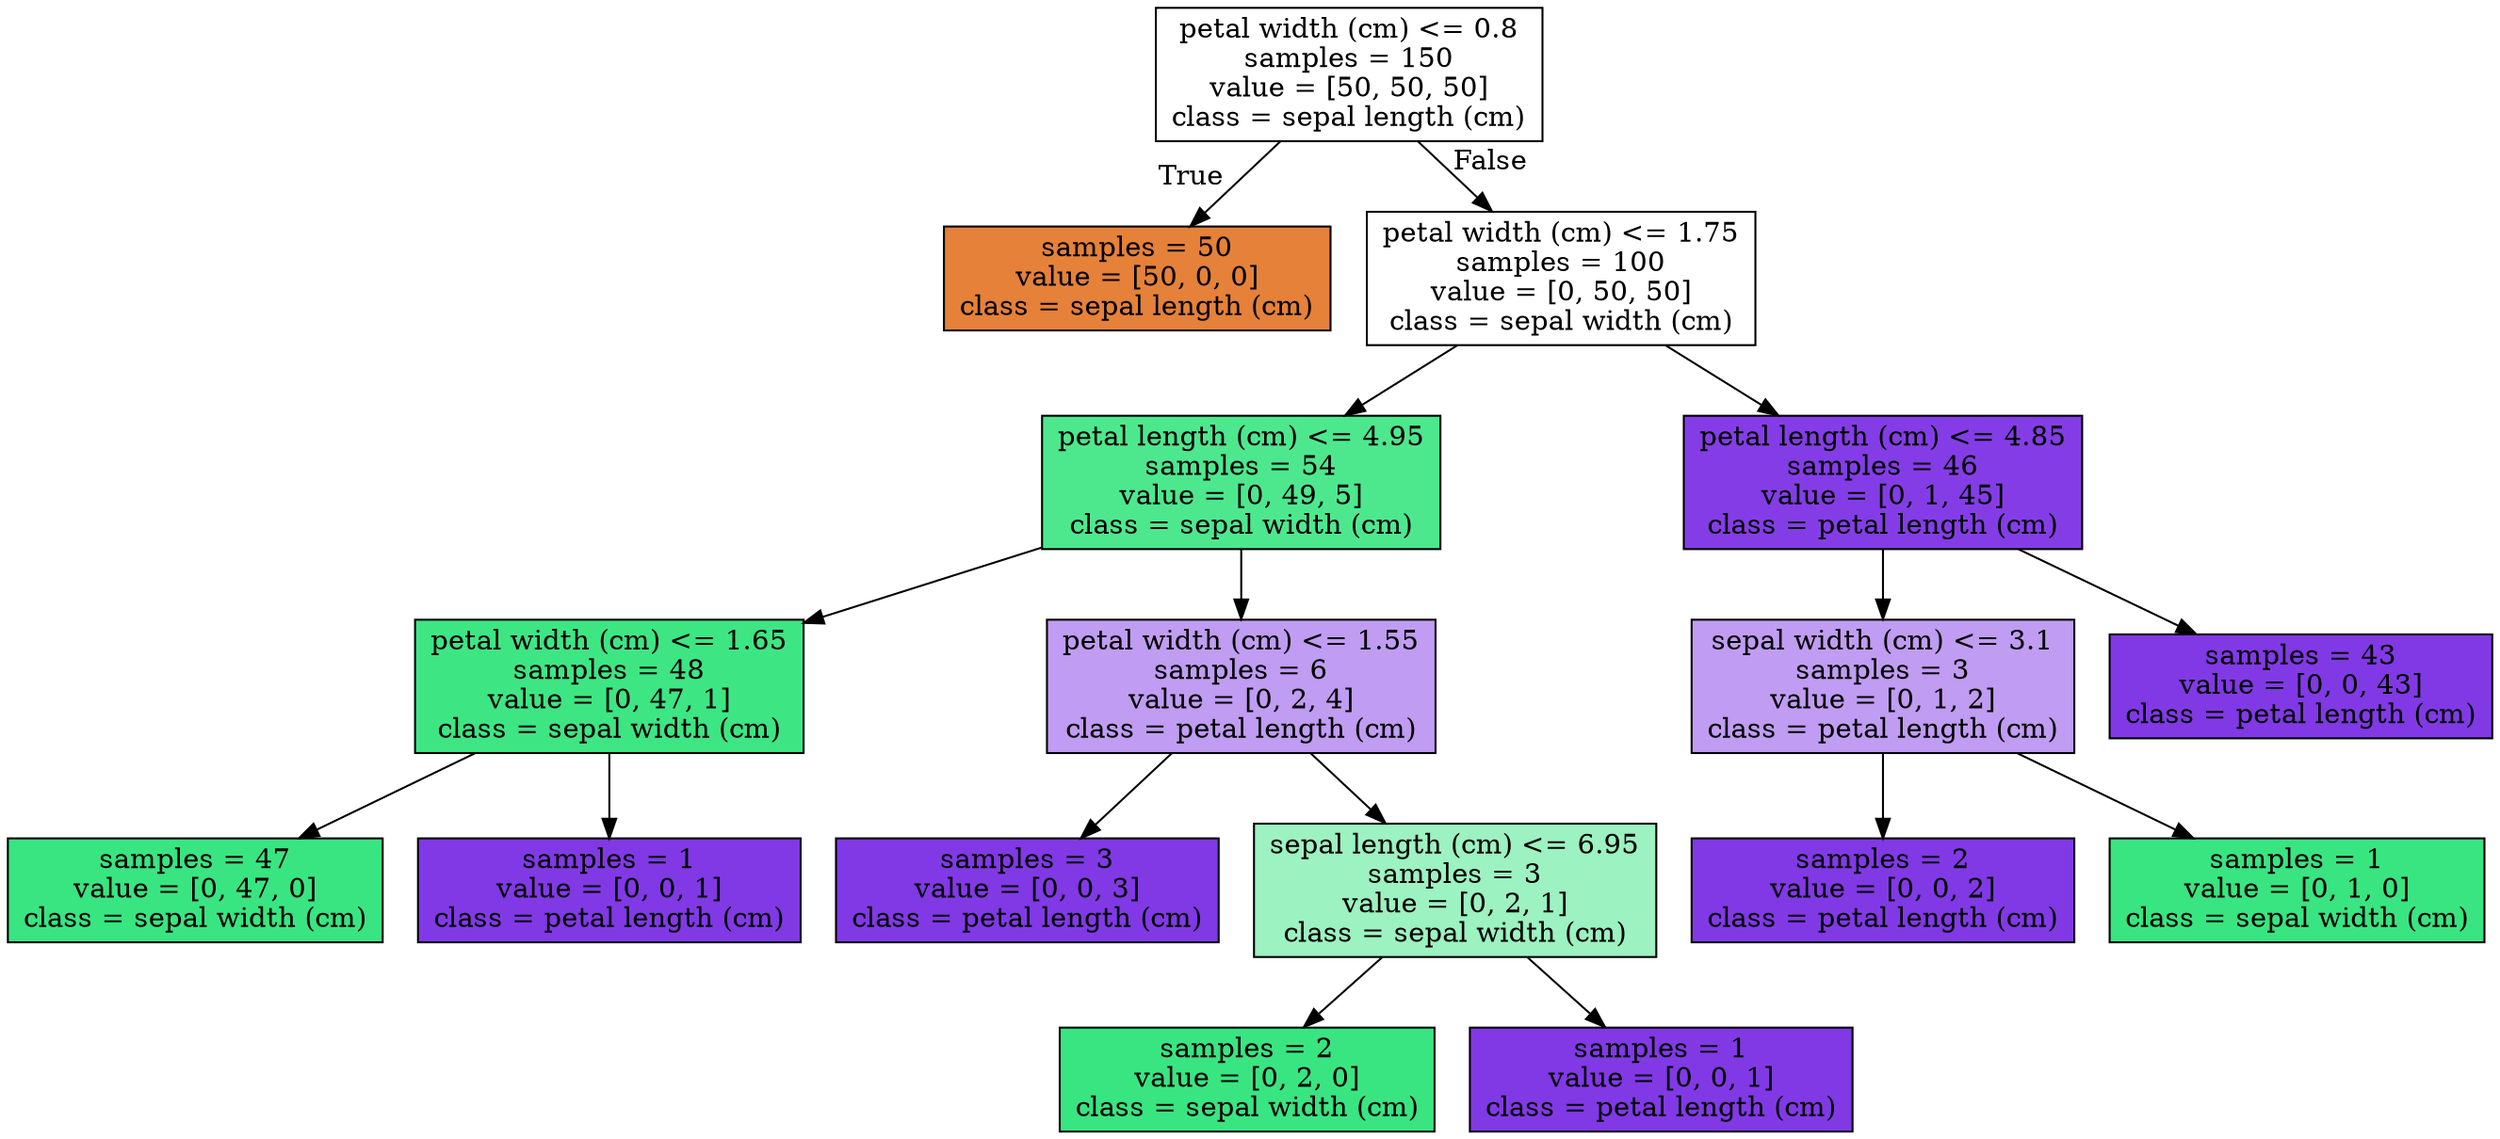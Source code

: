digraph Tree {
node [shape=box, style="filled", color="black"] ;
0 [label="petal width (cm) <= 0.8\nsamples = 150\nvalue = [50, 50, 50]\nclass = sepal length (cm)", fillcolor="#e5813900"] ;
1 [label="samples = 50\nvalue = [50, 0, 0]\nclass = sepal length (cm)", fillcolor="#e58139ff"] ;
0 -> 1 [labeldistance=2.5, labelangle=45, headlabel="True"] ;
2 [label="petal width (cm) <= 1.75\nsamples = 100\nvalue = [0, 50, 50]\nclass = sepal width (cm)", fillcolor="#39e58100"] ;
0 -> 2 [labeldistance=2.5, labelangle=-45, headlabel="False"] ;
3 [label="petal length (cm) <= 4.95\nsamples = 54\nvalue = [0, 49, 5]\nclass = sepal width (cm)", fillcolor="#39e581e5"] ;
2 -> 3 ;
4 [label="petal width (cm) <= 1.65\nsamples = 48\nvalue = [0, 47, 1]\nclass = sepal width (cm)", fillcolor="#39e581fa"] ;
3 -> 4 ;
5 [label="samples = 47\nvalue = [0, 47, 0]\nclass = sepal width (cm)", fillcolor="#39e581ff"] ;
4 -> 5 ;
6 [label="samples = 1\nvalue = [0, 0, 1]\nclass = petal length (cm)", fillcolor="#8139e5ff"] ;
4 -> 6 ;
7 [label="petal width (cm) <= 1.55\nsamples = 6\nvalue = [0, 2, 4]\nclass = petal length (cm)", fillcolor="#8139e57f"] ;
3 -> 7 ;
8 [label="samples = 3\nvalue = [0, 0, 3]\nclass = petal length (cm)", fillcolor="#8139e5ff"] ;
7 -> 8 ;
9 [label="sepal length (cm) <= 6.95\nsamples = 3\nvalue = [0, 2, 1]\nclass = sepal width (cm)", fillcolor="#39e5817f"] ;
7 -> 9 ;
10 [label="samples = 2\nvalue = [0, 2, 0]\nclass = sepal width (cm)", fillcolor="#39e581ff"] ;
9 -> 10 ;
11 [label="samples = 1\nvalue = [0, 0, 1]\nclass = petal length (cm)", fillcolor="#8139e5ff"] ;
9 -> 11 ;
12 [label="petal length (cm) <= 4.85\nsamples = 46\nvalue = [0, 1, 45]\nclass = petal length (cm)", fillcolor="#8139e5f9"] ;
2 -> 12 ;
13 [label="sepal width (cm) <= 3.1\nsamples = 3\nvalue = [0, 1, 2]\nclass = petal length (cm)", fillcolor="#8139e57f"] ;
12 -> 13 ;
14 [label="samples = 2\nvalue = [0, 0, 2]\nclass = petal length (cm)", fillcolor="#8139e5ff"] ;
13 -> 14 ;
15 [label="samples = 1\nvalue = [0, 1, 0]\nclass = sepal width (cm)", fillcolor="#39e581ff"] ;
13 -> 15 ;
16 [label="samples = 43\nvalue = [0, 0, 43]\nclass = petal length (cm)", fillcolor="#8139e5ff"] ;
12 -> 16 ;
}
